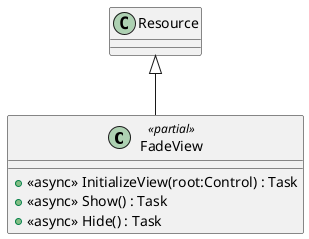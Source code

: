 @startuml
class FadeView <<partial>> {
    + <<async>> InitializeView(root:Control) : Task
    + <<async>> Show() : Task
    + <<async>> Hide() : Task
}
Resource <|-- FadeView
@enduml
